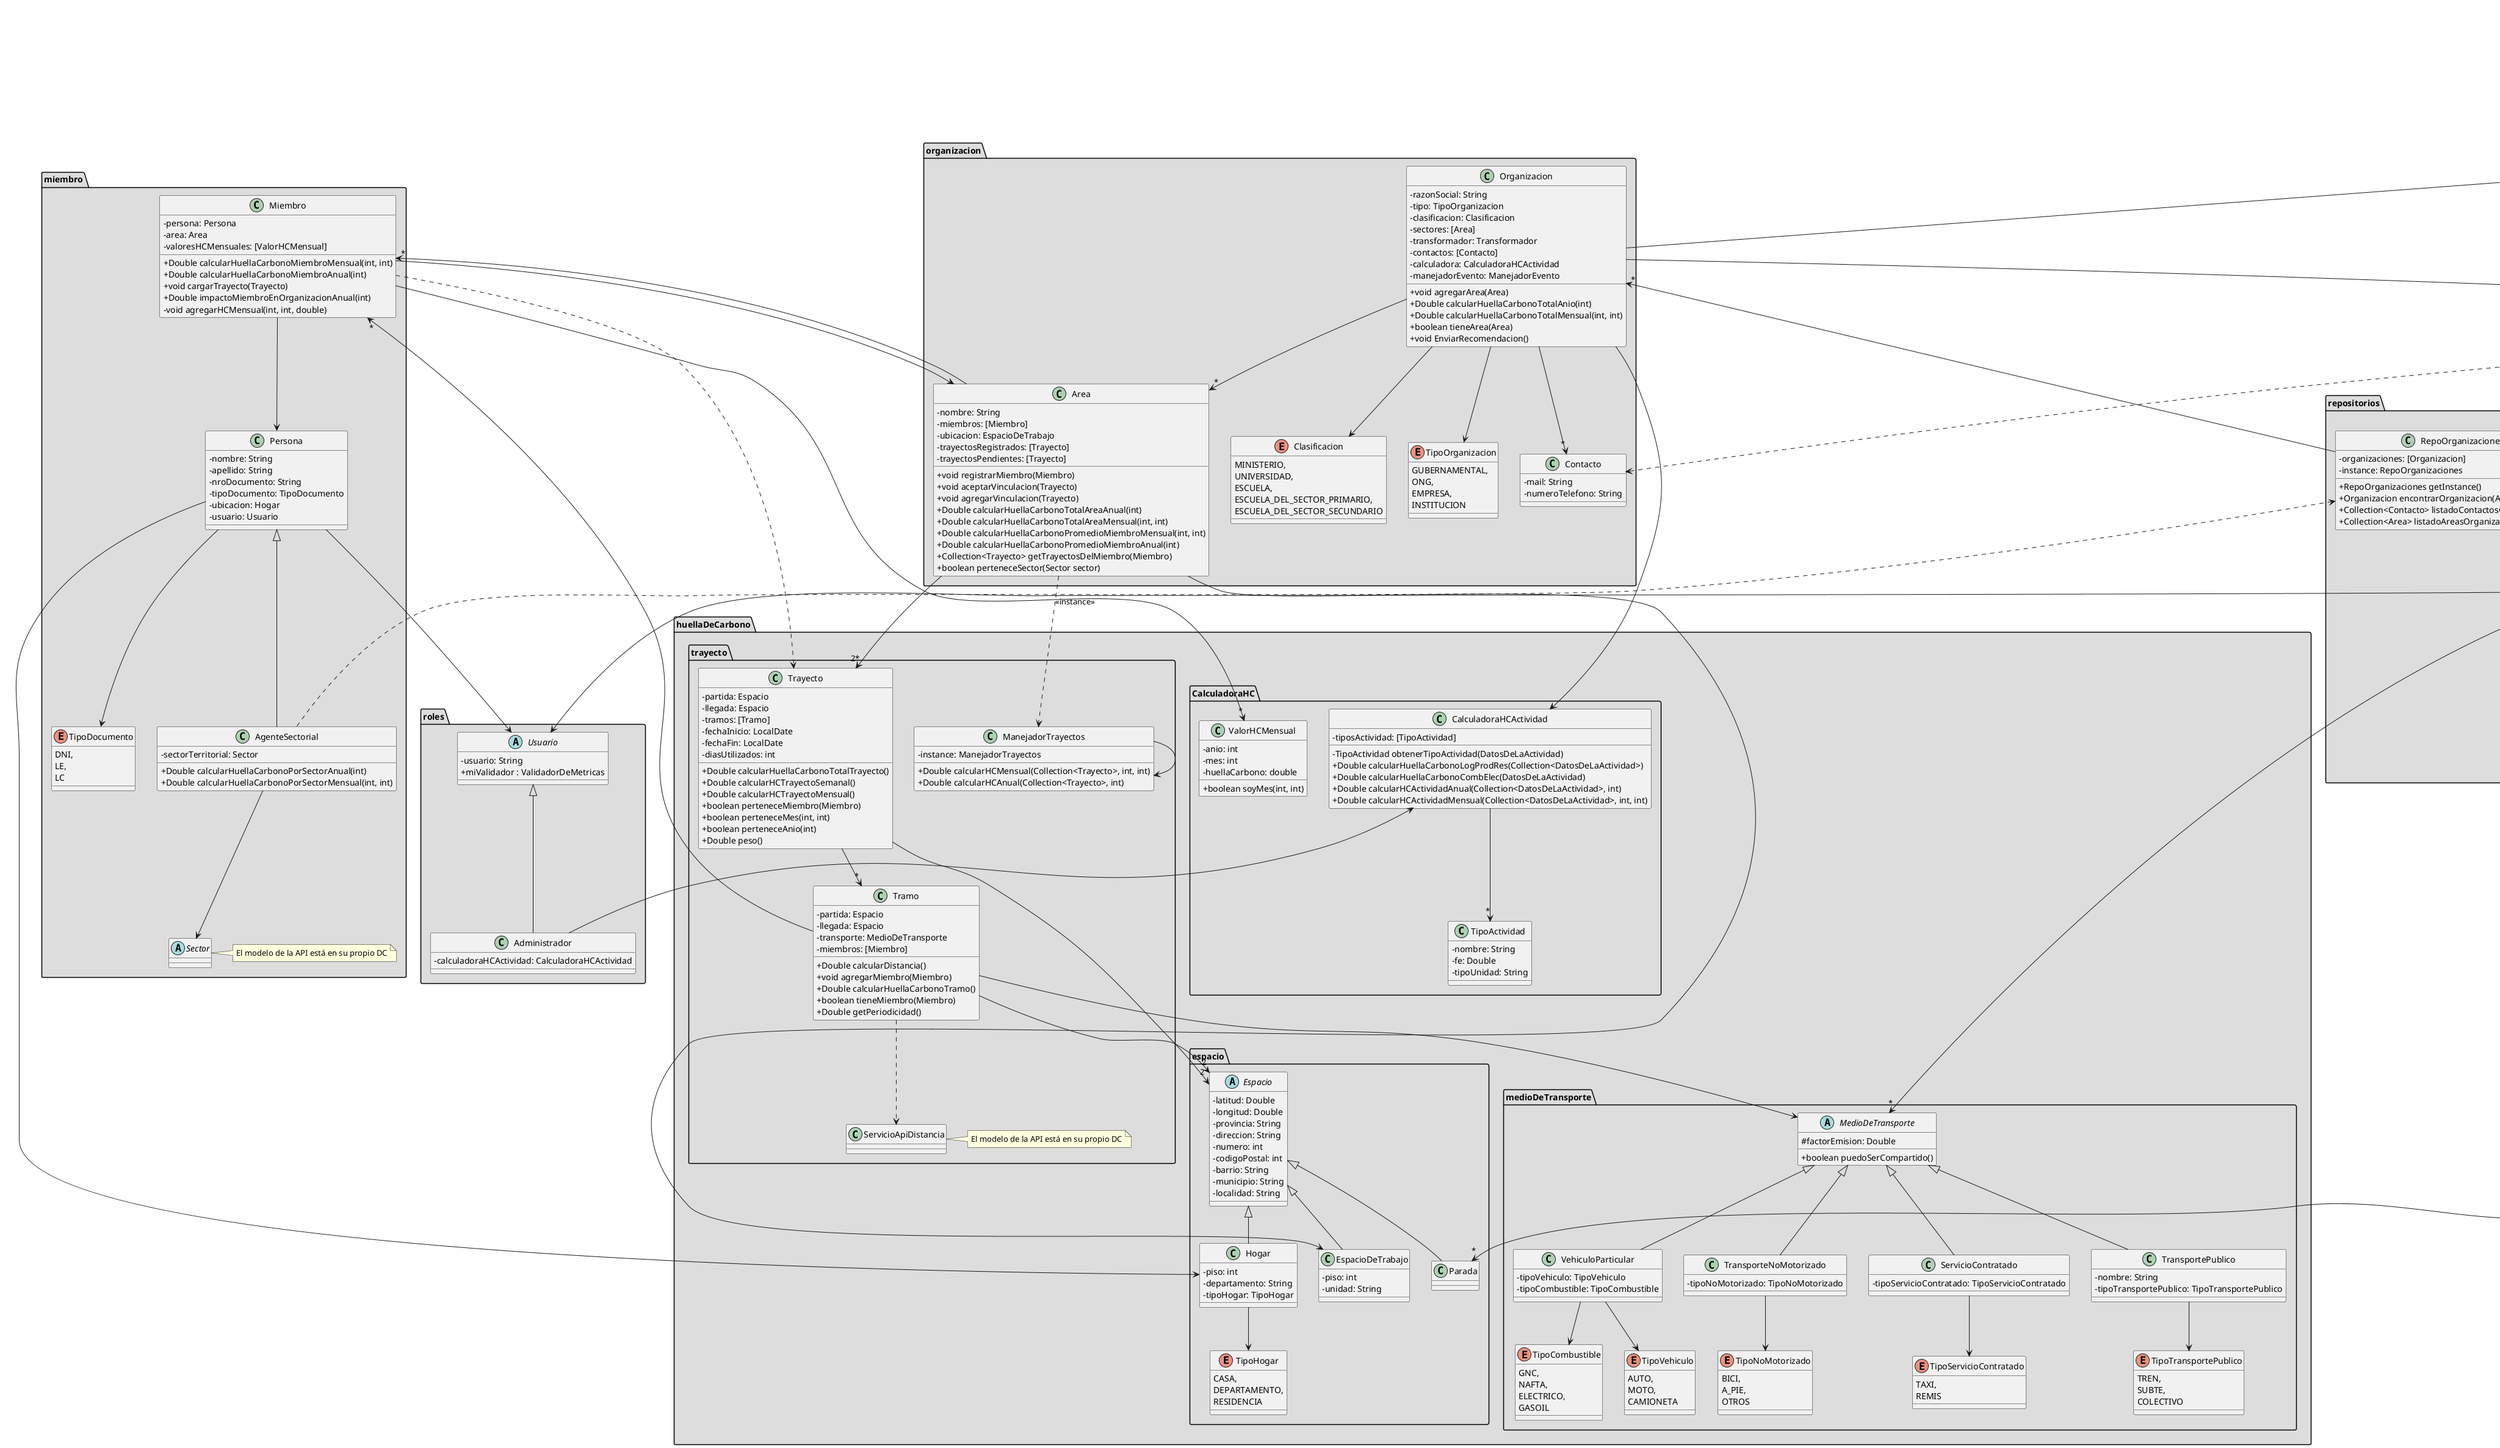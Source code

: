 @startuml
skinparam classAttributeIconSize 0

package "miembro" #DDDDDD {
    class Persona {
    -nombre: String
    -apellido: String
    -nroDocumento: String
    -tipoDocumento: TipoDocumento
    -ubicacion: Hogar
    -usuario: Usuario
    }

    class Miembro {
    -persona: Persona
    -area: Area
    -valoresHCMensuales: [ValorHCMensual]

    +Double calcularHuellaCarbonoMiembroMensual(int, int)
    +Double calcularHuellaCarbonoMiembroAnual(int)
    +void cargarTrayecto(Trayecto)
    +Double impactoMiembroEnOrganizacionAnual(int)
    -void agregarHCMensual(int, int, double)
    }

    class AgenteSectorial extends Persona {
    -sectorTerritorial: Sector

    +Double calcularHuellaCarbonoPorSectorAnual(int)
    +Double calcularHuellaCarbonoPorSectorMensual(int, int)
    }

    abstract class Sector {

    }
    note right: El modelo de la API está en su propio DC

    enum TipoDocumento {
    DNI,
    LE,
    LC
    }
}

package "organizacion" #DDDDDD {

    class Contacto {
    -mail: String
    -numeroTelefono: String
    }

    class Organizacion {
    -razonSocial: String
    -tipo: TipoOrganizacion
    -clasificacion: Clasificacion
    -sectores: [Area]
    -transformador: Transformador
    -contactos: [Contacto]
    -calculadora: CalculadoraHCActividad
    -manejadorEvento: ManejadorEvento

    +void agregarArea(Area)
    +Double calcularHuellaCarbonoTotalAnio(int)
    +Double calcularHuellaCarbonoTotalMensual(int, int)
    +boolean tieneArea(Area)
    +void EnviarRecomendacion()
    }

    class Area {
    -nombre: String
    -miembros: [Miembro]
    -ubicacion: EspacioDeTrabajo
    -trayectosRegistrados: [Trayecto]
    -trayectosPendientes: [Trayecto]

    +void registrarMiembro(Miembro)
    +void aceptarVinculacion(Trayecto)
    +void agregarVinculacion(Trayecto)
    +Double calcularHuellaCarbonoTotalAreaAnual(int)
    +Double calcularHuellaCarbonoTotalAreaMensual(int, int)
    +Double calcularHuellaCarbonoPromedioMiembroMensual(int, int)
    +Double calcularHuellaCarbonoPromedioMiembroAnual(int)
    +Collection<Trayecto> getTrayectosDelMiembro(Miembro)
    +boolean perteneceSector(Sector sector)
    }

    enum Clasificacion {
    MINISTERIO,
    UNIVERSIDAD,
    ESCUELA,
    ESCUELA_DEL_SECTOR_PRIMARIO,
    ESCUELA_DEL_SECTOR_SECUNDARIO
    }

    enum TipoOrganizacion {
    GUBERNAMENTAL,
    ONG,
    EMPRESA,
    INSTITUCION
    }
}

package "notificadores" #DDDDDD {

    abstract class  Notificador {

    +void comunicar(Notificacion, List<Contacto>)
    }

    class EmailSender {
    -instance: EmailSender
    -remitente: String
    -password: String

    +EmailSender getInstance()
    +void enviarConGMail(String, String, String, String)
    }

    class ManejadorEvento {
    -notificadores: [Notificador]
    -organizacion: Organizacion

    +void suscribirse(Notificador)
    +void desuscribirse(Notificador)
    +void notificar(Notificacion)
    }

    class NotificarPorWpp extends Notificador {

    }

    class NotificarPorMail extends Notificador {

    }

    class Notificacion {
    -asunto: String
    -cuerpo: String
    }
}

package "repositorios" #DDDDDD {

    class RepoOrganizaciones {
    -organizaciones: [Organizacion]
    -instance: RepoOrganizaciones

    +RepoOrganizaciones getInstance()
    +Organizacion encontrarOrganizacion(Area)
    +Collection<Contacto> listadoContactosOrganizaciones()
    +Collection<Area> listadoAreasOrganizaciones()

    }

    class RepoTransportePublico {
    -lineas: <String, [Parada]>
    -instance: RepoTransportePublico

    +RepoTransportePublico getInstance()

    }

    class RepositorioUsuarios {
    -salt: [byte]
    -loginUsuarios: <String,String>
    -instance: RepositorioUsuarios

    +RepositorioUsuarios getInstance()
    +String generarHash(String, byte[])
    +void validarContrasenia(String)
    +void agregarUsuario(String,String)
    +boolean contraseniaCoincide(String, String)
    }

    class RepoLocalidad {
    -localidades: [Localidad]
    -instance: RepoLocalidad

    +RepoLocalidad getInstance()
    }

    class Localidad {

    }
    note right: El modelo de la API está en su propio DC


    class RepoMedioTransporte {
    -mediosDeTransporte: [MedioDeTransporte]
    -instance: RepoMedioTransporte

    +RepoMedioTransporte getInstance()

    }

    class RepoMunicipio {
    -municipios: [Municipio]
    -instance: RepoMunicipio

    +RepoMunicipio getInstance()

    }

    class Municipio {

    }
    note right: El modelo de la API está en su propio DC

    class RepoProvincia {
    -provincias: [Provincia]
    -instance: RepoProvincia

    +RepoProvincia getInstance()

    }

    class Provincia {

    }
    note right: El modelo de la API está en su propio DC


}

package "huellaDeCarbono" #DDDDDD {

    package "CalculadoraHC" {
        class CalculadoraHCActividad {
        -tiposActividad: [TipoActividad]

        -TipoActividad obtenerTipoActividad(DatosDeLaActividad)
        +Double calcularHuellaCarbonoLogProdRes(Collection<DatosDeLaActividad>)
        +Double calcularHuellaCarbonoCombElec(DatosDeLaActividad)
        +Double calcularHCActividadAnual(Collection<DatosDeLaActividad>, int)
        +Double calcularHCActividadMensual(Collection<DatosDeLaActividad>, int, int)
        }

        class TipoActividad {
        -nombre: String
        -fe: Double
        -tipoUnidad: String
        }

        class ValorHCMensual {
        -anio: int
        -mes: int
        -huellaCarbono: double

        + boolean soyMes(int, int)
        }
    }

    package "espacio" {
        abstract class Espacio {
        -latitud: Double
        -longitud: Double
        -provincia: String
        -direccion: String
        -numero: int
        -codigoPostal: int
        -barrio: String
        -municipio: String
        -localidad: String
        }

        class Hogar extends Espacio {
        -piso: int
        -departamento: String
        -tipoHogar: TipoHogar
        }

        class Parada extends Espacio {

        }

        class EspacioDeTrabajo extends Espacio {
        -piso: int
        -unidad: String
        }

        enum TipoHogar {
        CASA,
        DEPARTAMENTO,
        RESIDENCIA
        }
    }

    package "medioDeTransporte" {

        abstract class MedioDeTransporte {
        #factorEmision: Double

        +boolean puedoSerCompartido()
        }

        class VehiculoParticular extends MedioDeTransporte {
        -tipoVehiculo: TipoVehiculo
        -tipoCombustible: TipoCombustible
        }

        enum TipoCombustible {
        GNC,
        NAFTA,
        ELECTRICO,
        GASOIL
        }

        enum TipoVehiculo {
        AUTO,
        MOTO,
        CAMIONETA
        }

        class TransporteNoMotorizado extends MedioDeTransporte {
        -tipoNoMotorizado: TipoNoMotorizado
        }

        enum TipoNoMotorizado {
        BICI,
        A_PIE,
        OTROS
        }

        class ServicioContratado extends MedioDeTransporte {
        -tipoServicioContratado: TipoServicioContratado
        }

        enum TipoServicioContratado {
        TAXI,
        REMIS
        }

        class TransportePublico extends MedioDeTransporte {
        -nombre: String
        -tipoTransportePublico: TipoTransportePublico
        }

        enum TipoTransportePublico {
        TREN,
        SUBTE,
        COLECTIVO
        }
    }

    package "trayecto" {

        class Trayecto {
        -partida: Espacio
        -llegada: Espacio
        -tramos: [Tramo]
        -fechaInicio: LocalDate
        -fechaFin: LocalDate
        -diasUtilizados: int

        +Double calcularHuellaCarbonoTotalTrayecto()
        +Double calcularHCTrayectoSemanal()
        +Double calcularHCTrayectoMensual()
        +boolean perteneceMiembro(Miembro)
        +boolean perteneceMes(int, int)
        +boolean perteneceAnio(int)
        +Double peso()
        }

        class Tramo {
        -partida: Espacio
        -llegada: Espacio
        -transporte: MedioDeTransporte
        -miembros: [Miembro]

        +Double calcularDistancia()
        +void agregarMiembro(Miembro)
        +Double calcularHuellaCarbonoTramo()
        +boolean tieneMiembro(Miembro)
        +Double getPeriodicidad()
        }

        class ManejadorTrayectos {
        -instance: ManejadorTrayectos

        +Double calcularHCMensual(Collection<Trayecto>, int, int)
        +Double calcularHCAnual(Collection<Trayecto>, int)
        }

        class ServicioApiDistancia {

        }
        note right: El modelo de la API está en su propio DC

    }
}

package "excel_ETL" #DDDDDD {

    class DatosDeLaActividad {
    -actividad:String
    -tipoDeConsumo:String
    -consumo:Consumo
    -periodoDeImputacion:String

    +boolean perteneceAnio(int)
    +boolean perteneceMesAnio(int, int)
    +boolean perteneceSoloAnio(int)
    }

    class Consumo {
    -valor: Double
    -periodicidad:String
    }

    class Transformador {
    -datosActividad: [DatosDeLaActividad]

    +void cargarDatos(String)
    }
}

package "roles" #DDDDDD {

    abstract Usuario {
    -usuario: String
    +miValidador : ValidadorDeMetricas
    }


    class Administrador extends Usuario {
    -calculadoraHCActividad: CalculadoraHCActividad
    }
}

Miembro ..> Trayecto
Miembro --> Persona
Miembro --> Area
Miembro --> "*" ValorHCMensual

Area --> EspacioDeTrabajo
Area --> "*" Miembro
Area --> "2*" Trayecto
Area ..> ManejadorTrayectos : <<instance>>

Organizacion --> "*" Area
Organizacion --> TipoOrganizacion
Organizacion --> Clasificacion
Organizacion --> Transformador
Organizacion --> "*" Contacto
Organizacion --> CalculadoraHCActividad

Trayecto --> "2" Espacio
Trayecto --> "*" Tramo

DatosDeLaActividad --> Consumo

Transformador --> "*" DatosDeLaActividad

Tramo --> "2" Espacio
Tramo --> MedioDeTransporte
Tramo --> "*" Miembro
Tramo ..> ServicioApiDistancia

Hogar --> TipoHogar

VehiculoParticular --> TipoVehiculo
VehiculoParticular --> TipoCombustible

ServicioContratado --> TipoServicioContratado

TransportePublico --> TipoTransportePublico

TransporteNoMotorizado --> TipoNoMotorizado

RepositorioUsuarios --> Usuario
RepositorioUsuarios --> RepositorioUsuarios

RepoTransportePublico --> "*" Parada
RepoTransportePublico --> RepoTransportePublico

RepoOrganizaciones --> RepoOrganizaciones
RepoOrganizaciones --> "*" Organizacion

RepoLocalidad --> RepoLocalidad
RepoLocalidad --> "*" Localidad

RepoMedioTransporte --> RepoMedioTransporte
RepoMedioTransporte --> "*" MedioDeTransporte

RepoMunicipio --> RepoMunicipio
RepoMunicipio --> "*" Municipio

RepoProvincia --> RepoProvincia
RepoProvincia --> "*" Provincia

ManejadorTrayectos --> ManejadorTrayectos

Persona --> Hogar
Persona --> Usuario
Persona --> TipoDocumento

Administrador --> CalculadoraHCActividad

CalculadoraHCActividad --> "*" TipoActividad

Notificador ..> Notificacion
Notificador ..> Contacto

ManejadorEvento --> "*" Notificador
ManejadorEvento -- Organizacion

AgenteSectorial ..> RepoOrganizaciones
AgenteSectorial --> Sector

@enduml